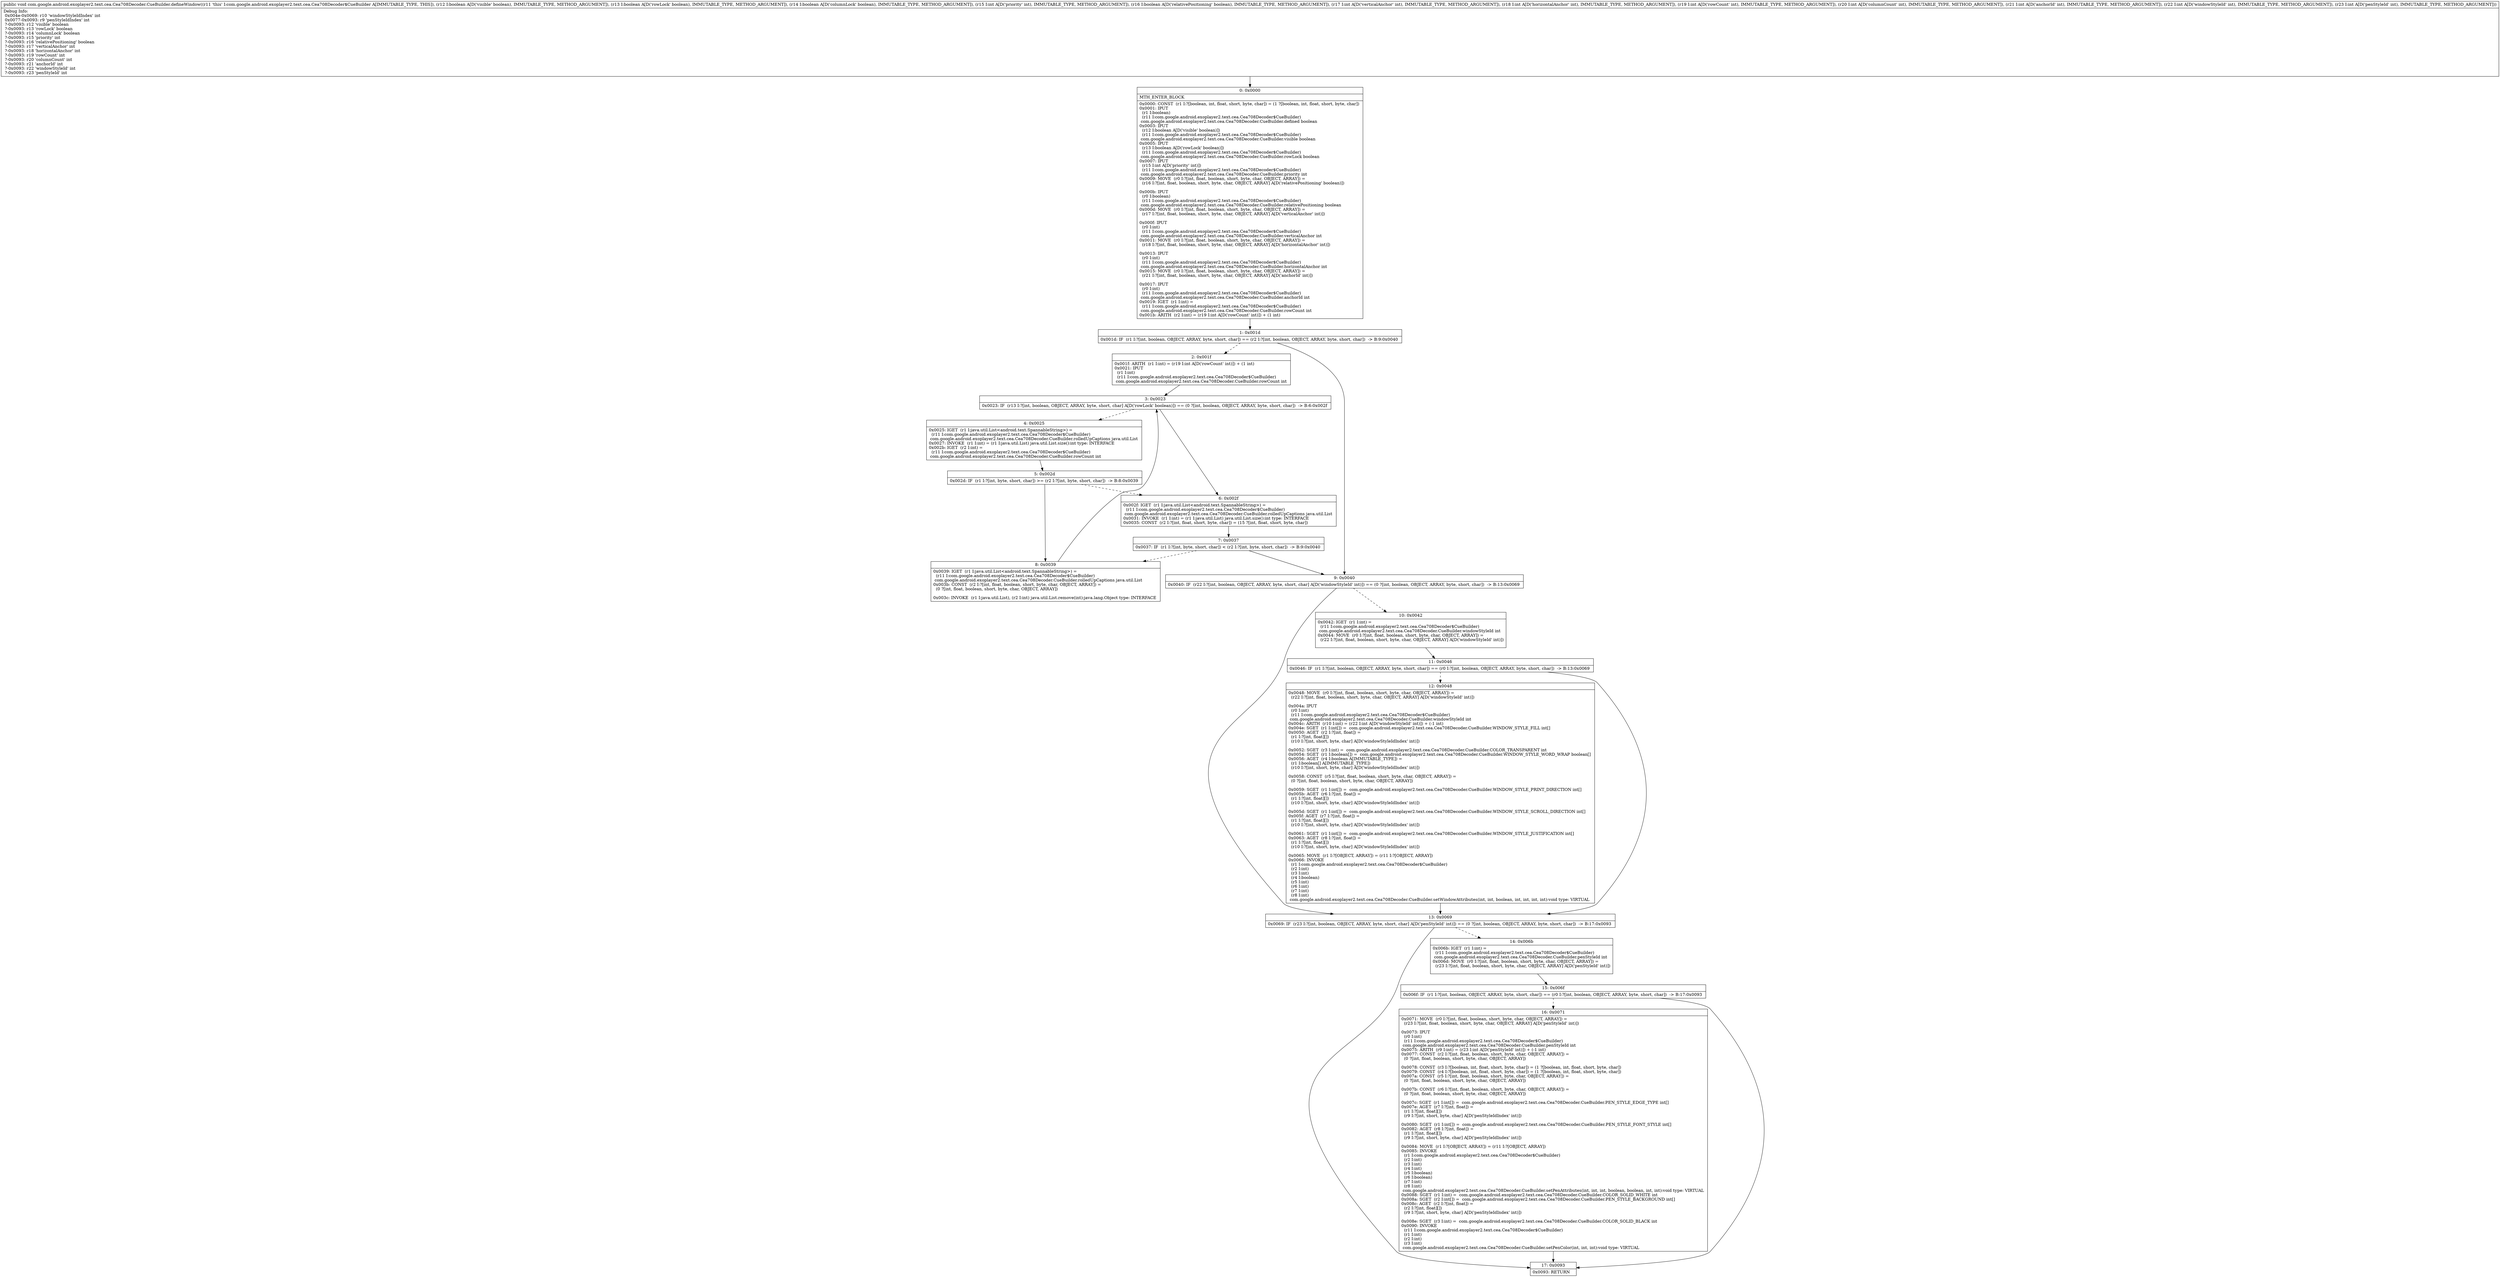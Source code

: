 digraph "CFG forcom.google.android.exoplayer2.text.cea.Cea708Decoder.CueBuilder.defineWindow(ZZZIZIIIIIII)V" {
Node_0 [shape=record,label="{0\:\ 0x0000|MTH_ENTER_BLOCK\l|0x0000: CONST  (r1 I:?[boolean, int, float, short, byte, char]) = (1 ?[boolean, int, float, short, byte, char]) \l0x0001: IPUT  \l  (r1 I:boolean)\l  (r11 I:com.google.android.exoplayer2.text.cea.Cea708Decoder$CueBuilder)\l com.google.android.exoplayer2.text.cea.Cea708Decoder.CueBuilder.defined boolean \l0x0003: IPUT  \l  (r12 I:boolean A[D('visible' boolean)])\l  (r11 I:com.google.android.exoplayer2.text.cea.Cea708Decoder$CueBuilder)\l com.google.android.exoplayer2.text.cea.Cea708Decoder.CueBuilder.visible boolean \l0x0005: IPUT  \l  (r13 I:boolean A[D('rowLock' boolean)])\l  (r11 I:com.google.android.exoplayer2.text.cea.Cea708Decoder$CueBuilder)\l com.google.android.exoplayer2.text.cea.Cea708Decoder.CueBuilder.rowLock boolean \l0x0007: IPUT  \l  (r15 I:int A[D('priority' int)])\l  (r11 I:com.google.android.exoplayer2.text.cea.Cea708Decoder$CueBuilder)\l com.google.android.exoplayer2.text.cea.Cea708Decoder.CueBuilder.priority int \l0x0009: MOVE  (r0 I:?[int, float, boolean, short, byte, char, OBJECT, ARRAY]) = \l  (r16 I:?[int, float, boolean, short, byte, char, OBJECT, ARRAY] A[D('relativePositioning' boolean)])\l \l0x000b: IPUT  \l  (r0 I:boolean)\l  (r11 I:com.google.android.exoplayer2.text.cea.Cea708Decoder$CueBuilder)\l com.google.android.exoplayer2.text.cea.Cea708Decoder.CueBuilder.relativePositioning boolean \l0x000d: MOVE  (r0 I:?[int, float, boolean, short, byte, char, OBJECT, ARRAY]) = \l  (r17 I:?[int, float, boolean, short, byte, char, OBJECT, ARRAY] A[D('verticalAnchor' int)])\l \l0x000f: IPUT  \l  (r0 I:int)\l  (r11 I:com.google.android.exoplayer2.text.cea.Cea708Decoder$CueBuilder)\l com.google.android.exoplayer2.text.cea.Cea708Decoder.CueBuilder.verticalAnchor int \l0x0011: MOVE  (r0 I:?[int, float, boolean, short, byte, char, OBJECT, ARRAY]) = \l  (r18 I:?[int, float, boolean, short, byte, char, OBJECT, ARRAY] A[D('horizontalAnchor' int)])\l \l0x0013: IPUT  \l  (r0 I:int)\l  (r11 I:com.google.android.exoplayer2.text.cea.Cea708Decoder$CueBuilder)\l com.google.android.exoplayer2.text.cea.Cea708Decoder.CueBuilder.horizontalAnchor int \l0x0015: MOVE  (r0 I:?[int, float, boolean, short, byte, char, OBJECT, ARRAY]) = \l  (r21 I:?[int, float, boolean, short, byte, char, OBJECT, ARRAY] A[D('anchorId' int)])\l \l0x0017: IPUT  \l  (r0 I:int)\l  (r11 I:com.google.android.exoplayer2.text.cea.Cea708Decoder$CueBuilder)\l com.google.android.exoplayer2.text.cea.Cea708Decoder.CueBuilder.anchorId int \l0x0019: IGET  (r1 I:int) = \l  (r11 I:com.google.android.exoplayer2.text.cea.Cea708Decoder$CueBuilder)\l com.google.android.exoplayer2.text.cea.Cea708Decoder.CueBuilder.rowCount int \l0x001b: ARITH  (r2 I:int) = (r19 I:int A[D('rowCount' int)]) + (1 int) \l}"];
Node_1 [shape=record,label="{1\:\ 0x001d|0x001d: IF  (r1 I:?[int, boolean, OBJECT, ARRAY, byte, short, char]) == (r2 I:?[int, boolean, OBJECT, ARRAY, byte, short, char])  \-\> B:9:0x0040 \l}"];
Node_2 [shape=record,label="{2\:\ 0x001f|0x001f: ARITH  (r1 I:int) = (r19 I:int A[D('rowCount' int)]) + (1 int) \l0x0021: IPUT  \l  (r1 I:int)\l  (r11 I:com.google.android.exoplayer2.text.cea.Cea708Decoder$CueBuilder)\l com.google.android.exoplayer2.text.cea.Cea708Decoder.CueBuilder.rowCount int \l}"];
Node_3 [shape=record,label="{3\:\ 0x0023|0x0023: IF  (r13 I:?[int, boolean, OBJECT, ARRAY, byte, short, char] A[D('rowLock' boolean)]) == (0 ?[int, boolean, OBJECT, ARRAY, byte, short, char])  \-\> B:6:0x002f \l}"];
Node_4 [shape=record,label="{4\:\ 0x0025|0x0025: IGET  (r1 I:java.util.List\<android.text.SpannableString\>) = \l  (r11 I:com.google.android.exoplayer2.text.cea.Cea708Decoder$CueBuilder)\l com.google.android.exoplayer2.text.cea.Cea708Decoder.CueBuilder.rolledUpCaptions java.util.List \l0x0027: INVOKE  (r1 I:int) = (r1 I:java.util.List) java.util.List.size():int type: INTERFACE \l0x002b: IGET  (r2 I:int) = \l  (r11 I:com.google.android.exoplayer2.text.cea.Cea708Decoder$CueBuilder)\l com.google.android.exoplayer2.text.cea.Cea708Decoder.CueBuilder.rowCount int \l}"];
Node_5 [shape=record,label="{5\:\ 0x002d|0x002d: IF  (r1 I:?[int, byte, short, char]) \>= (r2 I:?[int, byte, short, char])  \-\> B:8:0x0039 \l}"];
Node_6 [shape=record,label="{6\:\ 0x002f|0x002f: IGET  (r1 I:java.util.List\<android.text.SpannableString\>) = \l  (r11 I:com.google.android.exoplayer2.text.cea.Cea708Decoder$CueBuilder)\l com.google.android.exoplayer2.text.cea.Cea708Decoder.CueBuilder.rolledUpCaptions java.util.List \l0x0031: INVOKE  (r1 I:int) = (r1 I:java.util.List) java.util.List.size():int type: INTERFACE \l0x0035: CONST  (r2 I:?[int, float, short, byte, char]) = (15 ?[int, float, short, byte, char]) \l}"];
Node_7 [shape=record,label="{7\:\ 0x0037|0x0037: IF  (r1 I:?[int, byte, short, char]) \< (r2 I:?[int, byte, short, char])  \-\> B:9:0x0040 \l}"];
Node_8 [shape=record,label="{8\:\ 0x0039|0x0039: IGET  (r1 I:java.util.List\<android.text.SpannableString\>) = \l  (r11 I:com.google.android.exoplayer2.text.cea.Cea708Decoder$CueBuilder)\l com.google.android.exoplayer2.text.cea.Cea708Decoder.CueBuilder.rolledUpCaptions java.util.List \l0x003b: CONST  (r2 I:?[int, float, boolean, short, byte, char, OBJECT, ARRAY]) = \l  (0 ?[int, float, boolean, short, byte, char, OBJECT, ARRAY])\l \l0x003c: INVOKE  (r1 I:java.util.List), (r2 I:int) java.util.List.remove(int):java.lang.Object type: INTERFACE \l}"];
Node_9 [shape=record,label="{9\:\ 0x0040|0x0040: IF  (r22 I:?[int, boolean, OBJECT, ARRAY, byte, short, char] A[D('windowStyleId' int)]) == (0 ?[int, boolean, OBJECT, ARRAY, byte, short, char])  \-\> B:13:0x0069 \l}"];
Node_10 [shape=record,label="{10\:\ 0x0042|0x0042: IGET  (r1 I:int) = \l  (r11 I:com.google.android.exoplayer2.text.cea.Cea708Decoder$CueBuilder)\l com.google.android.exoplayer2.text.cea.Cea708Decoder.CueBuilder.windowStyleId int \l0x0044: MOVE  (r0 I:?[int, float, boolean, short, byte, char, OBJECT, ARRAY]) = \l  (r22 I:?[int, float, boolean, short, byte, char, OBJECT, ARRAY] A[D('windowStyleId' int)])\l \l}"];
Node_11 [shape=record,label="{11\:\ 0x0046|0x0046: IF  (r1 I:?[int, boolean, OBJECT, ARRAY, byte, short, char]) == (r0 I:?[int, boolean, OBJECT, ARRAY, byte, short, char])  \-\> B:13:0x0069 \l}"];
Node_12 [shape=record,label="{12\:\ 0x0048|0x0048: MOVE  (r0 I:?[int, float, boolean, short, byte, char, OBJECT, ARRAY]) = \l  (r22 I:?[int, float, boolean, short, byte, char, OBJECT, ARRAY] A[D('windowStyleId' int)])\l \l0x004a: IPUT  \l  (r0 I:int)\l  (r11 I:com.google.android.exoplayer2.text.cea.Cea708Decoder$CueBuilder)\l com.google.android.exoplayer2.text.cea.Cea708Decoder.CueBuilder.windowStyleId int \l0x004c: ARITH  (r10 I:int) = (r22 I:int A[D('windowStyleId' int)]) + (\-1 int) \l0x004e: SGET  (r1 I:int[]) =  com.google.android.exoplayer2.text.cea.Cea708Decoder.CueBuilder.WINDOW_STYLE_FILL int[] \l0x0050: AGET  (r2 I:?[int, float]) = \l  (r1 I:?[int, float][])\l  (r10 I:?[int, short, byte, char] A[D('windowStyleIdIndex' int)])\l \l0x0052: SGET  (r3 I:int) =  com.google.android.exoplayer2.text.cea.Cea708Decoder.CueBuilder.COLOR_TRANSPARENT int \l0x0054: SGET  (r1 I:boolean[]) =  com.google.android.exoplayer2.text.cea.Cea708Decoder.CueBuilder.WINDOW_STYLE_WORD_WRAP boolean[] \l0x0056: AGET  (r4 I:boolean A[IMMUTABLE_TYPE]) = \l  (r1 I:boolean[] A[IMMUTABLE_TYPE])\l  (r10 I:?[int, short, byte, char] A[D('windowStyleIdIndex' int)])\l \l0x0058: CONST  (r5 I:?[int, float, boolean, short, byte, char, OBJECT, ARRAY]) = \l  (0 ?[int, float, boolean, short, byte, char, OBJECT, ARRAY])\l \l0x0059: SGET  (r1 I:int[]) =  com.google.android.exoplayer2.text.cea.Cea708Decoder.CueBuilder.WINDOW_STYLE_PRINT_DIRECTION int[] \l0x005b: AGET  (r6 I:?[int, float]) = \l  (r1 I:?[int, float][])\l  (r10 I:?[int, short, byte, char] A[D('windowStyleIdIndex' int)])\l \l0x005d: SGET  (r1 I:int[]) =  com.google.android.exoplayer2.text.cea.Cea708Decoder.CueBuilder.WINDOW_STYLE_SCROLL_DIRECTION int[] \l0x005f: AGET  (r7 I:?[int, float]) = \l  (r1 I:?[int, float][])\l  (r10 I:?[int, short, byte, char] A[D('windowStyleIdIndex' int)])\l \l0x0061: SGET  (r1 I:int[]) =  com.google.android.exoplayer2.text.cea.Cea708Decoder.CueBuilder.WINDOW_STYLE_JUSTIFICATION int[] \l0x0063: AGET  (r8 I:?[int, float]) = \l  (r1 I:?[int, float][])\l  (r10 I:?[int, short, byte, char] A[D('windowStyleIdIndex' int)])\l \l0x0065: MOVE  (r1 I:?[OBJECT, ARRAY]) = (r11 I:?[OBJECT, ARRAY]) \l0x0066: INVOKE  \l  (r1 I:com.google.android.exoplayer2.text.cea.Cea708Decoder$CueBuilder)\l  (r2 I:int)\l  (r3 I:int)\l  (r4 I:boolean)\l  (r5 I:int)\l  (r6 I:int)\l  (r7 I:int)\l  (r8 I:int)\l com.google.android.exoplayer2.text.cea.Cea708Decoder.CueBuilder.setWindowAttributes(int, int, boolean, int, int, int, int):void type: VIRTUAL \l}"];
Node_13 [shape=record,label="{13\:\ 0x0069|0x0069: IF  (r23 I:?[int, boolean, OBJECT, ARRAY, byte, short, char] A[D('penStyleId' int)]) == (0 ?[int, boolean, OBJECT, ARRAY, byte, short, char])  \-\> B:17:0x0093 \l}"];
Node_14 [shape=record,label="{14\:\ 0x006b|0x006b: IGET  (r1 I:int) = \l  (r11 I:com.google.android.exoplayer2.text.cea.Cea708Decoder$CueBuilder)\l com.google.android.exoplayer2.text.cea.Cea708Decoder.CueBuilder.penStyleId int \l0x006d: MOVE  (r0 I:?[int, float, boolean, short, byte, char, OBJECT, ARRAY]) = \l  (r23 I:?[int, float, boolean, short, byte, char, OBJECT, ARRAY] A[D('penStyleId' int)])\l \l}"];
Node_15 [shape=record,label="{15\:\ 0x006f|0x006f: IF  (r1 I:?[int, boolean, OBJECT, ARRAY, byte, short, char]) == (r0 I:?[int, boolean, OBJECT, ARRAY, byte, short, char])  \-\> B:17:0x0093 \l}"];
Node_16 [shape=record,label="{16\:\ 0x0071|0x0071: MOVE  (r0 I:?[int, float, boolean, short, byte, char, OBJECT, ARRAY]) = \l  (r23 I:?[int, float, boolean, short, byte, char, OBJECT, ARRAY] A[D('penStyleId' int)])\l \l0x0073: IPUT  \l  (r0 I:int)\l  (r11 I:com.google.android.exoplayer2.text.cea.Cea708Decoder$CueBuilder)\l com.google.android.exoplayer2.text.cea.Cea708Decoder.CueBuilder.penStyleId int \l0x0075: ARITH  (r9 I:int) = (r23 I:int A[D('penStyleId' int)]) + (\-1 int) \l0x0077: CONST  (r2 I:?[int, float, boolean, short, byte, char, OBJECT, ARRAY]) = \l  (0 ?[int, float, boolean, short, byte, char, OBJECT, ARRAY])\l \l0x0078: CONST  (r3 I:?[boolean, int, float, short, byte, char]) = (1 ?[boolean, int, float, short, byte, char]) \l0x0079: CONST  (r4 I:?[boolean, int, float, short, byte, char]) = (1 ?[boolean, int, float, short, byte, char]) \l0x007a: CONST  (r5 I:?[int, float, boolean, short, byte, char, OBJECT, ARRAY]) = \l  (0 ?[int, float, boolean, short, byte, char, OBJECT, ARRAY])\l \l0x007b: CONST  (r6 I:?[int, float, boolean, short, byte, char, OBJECT, ARRAY]) = \l  (0 ?[int, float, boolean, short, byte, char, OBJECT, ARRAY])\l \l0x007c: SGET  (r1 I:int[]) =  com.google.android.exoplayer2.text.cea.Cea708Decoder.CueBuilder.PEN_STYLE_EDGE_TYPE int[] \l0x007e: AGET  (r7 I:?[int, float]) = \l  (r1 I:?[int, float][])\l  (r9 I:?[int, short, byte, char] A[D('penStyleIdIndex' int)])\l \l0x0080: SGET  (r1 I:int[]) =  com.google.android.exoplayer2.text.cea.Cea708Decoder.CueBuilder.PEN_STYLE_FONT_STYLE int[] \l0x0082: AGET  (r8 I:?[int, float]) = \l  (r1 I:?[int, float][])\l  (r9 I:?[int, short, byte, char] A[D('penStyleIdIndex' int)])\l \l0x0084: MOVE  (r1 I:?[OBJECT, ARRAY]) = (r11 I:?[OBJECT, ARRAY]) \l0x0085: INVOKE  \l  (r1 I:com.google.android.exoplayer2.text.cea.Cea708Decoder$CueBuilder)\l  (r2 I:int)\l  (r3 I:int)\l  (r4 I:int)\l  (r5 I:boolean)\l  (r6 I:boolean)\l  (r7 I:int)\l  (r8 I:int)\l com.google.android.exoplayer2.text.cea.Cea708Decoder.CueBuilder.setPenAttributes(int, int, int, boolean, boolean, int, int):void type: VIRTUAL \l0x0088: SGET  (r1 I:int) =  com.google.android.exoplayer2.text.cea.Cea708Decoder.CueBuilder.COLOR_SOLID_WHITE int \l0x008a: SGET  (r2 I:int[]) =  com.google.android.exoplayer2.text.cea.Cea708Decoder.CueBuilder.PEN_STYLE_BACKGROUND int[] \l0x008c: AGET  (r2 I:?[int, float]) = \l  (r2 I:?[int, float][])\l  (r9 I:?[int, short, byte, char] A[D('penStyleIdIndex' int)])\l \l0x008e: SGET  (r3 I:int) =  com.google.android.exoplayer2.text.cea.Cea708Decoder.CueBuilder.COLOR_SOLID_BLACK int \l0x0090: INVOKE  \l  (r11 I:com.google.android.exoplayer2.text.cea.Cea708Decoder$CueBuilder)\l  (r1 I:int)\l  (r2 I:int)\l  (r3 I:int)\l com.google.android.exoplayer2.text.cea.Cea708Decoder.CueBuilder.setPenColor(int, int, int):void type: VIRTUAL \l}"];
Node_17 [shape=record,label="{17\:\ 0x0093|0x0093: RETURN   \l}"];
MethodNode[shape=record,label="{public void com.google.android.exoplayer2.text.cea.Cea708Decoder.CueBuilder.defineWindow((r11 'this' I:com.google.android.exoplayer2.text.cea.Cea708Decoder$CueBuilder A[IMMUTABLE_TYPE, THIS]), (r12 I:boolean A[D('visible' boolean), IMMUTABLE_TYPE, METHOD_ARGUMENT]), (r13 I:boolean A[D('rowLock' boolean), IMMUTABLE_TYPE, METHOD_ARGUMENT]), (r14 I:boolean A[D('columnLock' boolean), IMMUTABLE_TYPE, METHOD_ARGUMENT]), (r15 I:int A[D('priority' int), IMMUTABLE_TYPE, METHOD_ARGUMENT]), (r16 I:boolean A[D('relativePositioning' boolean), IMMUTABLE_TYPE, METHOD_ARGUMENT]), (r17 I:int A[D('verticalAnchor' int), IMMUTABLE_TYPE, METHOD_ARGUMENT]), (r18 I:int A[D('horizontalAnchor' int), IMMUTABLE_TYPE, METHOD_ARGUMENT]), (r19 I:int A[D('rowCount' int), IMMUTABLE_TYPE, METHOD_ARGUMENT]), (r20 I:int A[D('columnCount' int), IMMUTABLE_TYPE, METHOD_ARGUMENT]), (r21 I:int A[D('anchorId' int), IMMUTABLE_TYPE, METHOD_ARGUMENT]), (r22 I:int A[D('windowStyleId' int), IMMUTABLE_TYPE, METHOD_ARGUMENT]), (r23 I:int A[D('penStyleId' int), IMMUTABLE_TYPE, METHOD_ARGUMENT]))  | Debug Info:\l  0x004e\-0x0069: r10 'windowStyleIdIndex' int\l  0x0077\-0x0093: r9 'penStyleIdIndex' int\l  ?\-0x0093: r12 'visible' boolean\l  ?\-0x0093: r13 'rowLock' boolean\l  ?\-0x0093: r14 'columnLock' boolean\l  ?\-0x0093: r15 'priority' int\l  ?\-0x0093: r16 'relativePositioning' boolean\l  ?\-0x0093: r17 'verticalAnchor' int\l  ?\-0x0093: r18 'horizontalAnchor' int\l  ?\-0x0093: r19 'rowCount' int\l  ?\-0x0093: r20 'columnCount' int\l  ?\-0x0093: r21 'anchorId' int\l  ?\-0x0093: r22 'windowStyleId' int\l  ?\-0x0093: r23 'penStyleId' int\l}"];
MethodNode -> Node_0;
Node_0 -> Node_1;
Node_1 -> Node_2[style=dashed];
Node_1 -> Node_9;
Node_2 -> Node_3;
Node_3 -> Node_4[style=dashed];
Node_3 -> Node_6;
Node_4 -> Node_5;
Node_5 -> Node_6[style=dashed];
Node_5 -> Node_8;
Node_6 -> Node_7;
Node_7 -> Node_8[style=dashed];
Node_7 -> Node_9;
Node_8 -> Node_3;
Node_9 -> Node_10[style=dashed];
Node_9 -> Node_13;
Node_10 -> Node_11;
Node_11 -> Node_12[style=dashed];
Node_11 -> Node_13;
Node_12 -> Node_13;
Node_13 -> Node_14[style=dashed];
Node_13 -> Node_17;
Node_14 -> Node_15;
Node_15 -> Node_16[style=dashed];
Node_15 -> Node_17;
Node_16 -> Node_17;
}

